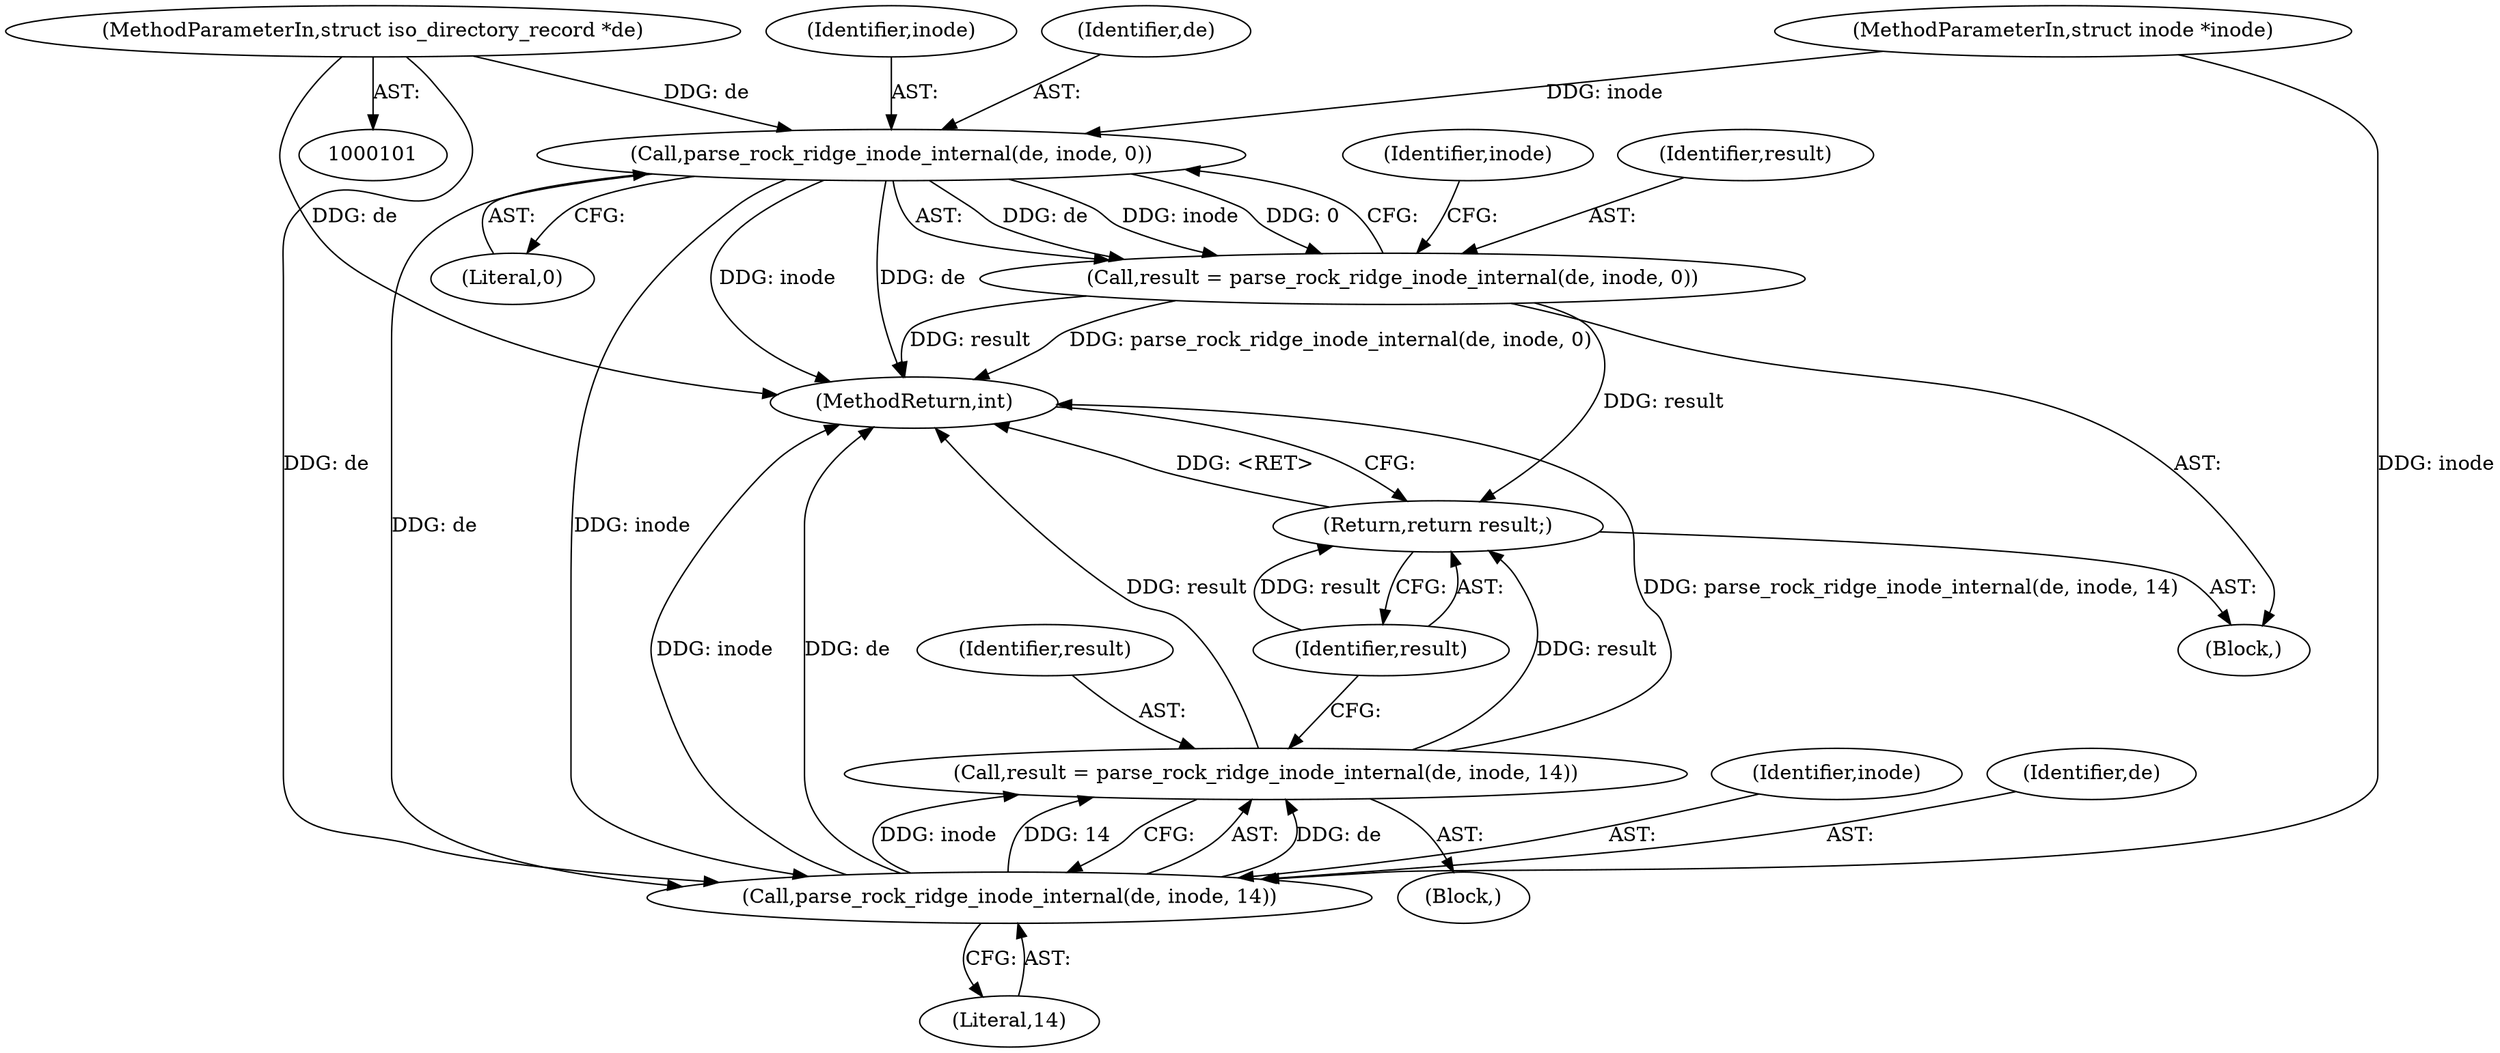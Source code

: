 digraph "1_linux_410dd3cf4c9b36f27ed4542ee18b1af5e68645a4_1@pointer" {
"1000102" [label="(MethodParameterIn,struct iso_directory_record *de)"];
"1000108" [label="(Call,parse_rock_ridge_inode_internal(de, inode, 0))"];
"1000106" [label="(Call,result = parse_rock_ridge_inode_internal(de, inode, 0))"];
"1000138" [label="(Return,return result;)"];
"1000134" [label="(Call,parse_rock_ridge_inode_internal(de, inode, 14))"];
"1000132" [label="(Call,result = parse_rock_ridge_inode_internal(de, inode, 14))"];
"1000136" [label="(Identifier,inode)"];
"1000104" [label="(Block,)"];
"1000135" [label="(Identifier,de)"];
"1000133" [label="(Identifier,result)"];
"1000103" [label="(MethodParameterIn,struct inode *inode)"];
"1000134" [label="(Call,parse_rock_ridge_inode_internal(de, inode, 14))"];
"1000138" [label="(Return,return result;)"];
"1000110" [label="(Identifier,inode)"];
"1000111" [label="(Literal,0)"];
"1000108" [label="(Call,parse_rock_ridge_inode_internal(de, inode, 0))"];
"1000131" [label="(Block,)"];
"1000106" [label="(Call,result = parse_rock_ridge_inode_internal(de, inode, 0))"];
"1000139" [label="(Identifier,result)"];
"1000140" [label="(MethodReturn,int)"];
"1000137" [label="(Literal,14)"];
"1000102" [label="(MethodParameterIn,struct iso_directory_record *de)"];
"1000107" [label="(Identifier,result)"];
"1000118" [label="(Identifier,inode)"];
"1000109" [label="(Identifier,de)"];
"1000132" [label="(Call,result = parse_rock_ridge_inode_internal(de, inode, 14))"];
"1000102" -> "1000101"  [label="AST: "];
"1000102" -> "1000140"  [label="DDG: de"];
"1000102" -> "1000108"  [label="DDG: de"];
"1000102" -> "1000134"  [label="DDG: de"];
"1000108" -> "1000106"  [label="AST: "];
"1000108" -> "1000111"  [label="CFG: "];
"1000109" -> "1000108"  [label="AST: "];
"1000110" -> "1000108"  [label="AST: "];
"1000111" -> "1000108"  [label="AST: "];
"1000106" -> "1000108"  [label="CFG: "];
"1000108" -> "1000140"  [label="DDG: inode"];
"1000108" -> "1000140"  [label="DDG: de"];
"1000108" -> "1000106"  [label="DDG: de"];
"1000108" -> "1000106"  [label="DDG: inode"];
"1000108" -> "1000106"  [label="DDG: 0"];
"1000103" -> "1000108"  [label="DDG: inode"];
"1000108" -> "1000134"  [label="DDG: de"];
"1000108" -> "1000134"  [label="DDG: inode"];
"1000106" -> "1000104"  [label="AST: "];
"1000107" -> "1000106"  [label="AST: "];
"1000118" -> "1000106"  [label="CFG: "];
"1000106" -> "1000140"  [label="DDG: parse_rock_ridge_inode_internal(de, inode, 0)"];
"1000106" -> "1000140"  [label="DDG: result"];
"1000106" -> "1000138"  [label="DDG: result"];
"1000138" -> "1000104"  [label="AST: "];
"1000138" -> "1000139"  [label="CFG: "];
"1000139" -> "1000138"  [label="AST: "];
"1000140" -> "1000138"  [label="CFG: "];
"1000138" -> "1000140"  [label="DDG: <RET>"];
"1000139" -> "1000138"  [label="DDG: result"];
"1000132" -> "1000138"  [label="DDG: result"];
"1000134" -> "1000132"  [label="AST: "];
"1000134" -> "1000137"  [label="CFG: "];
"1000135" -> "1000134"  [label="AST: "];
"1000136" -> "1000134"  [label="AST: "];
"1000137" -> "1000134"  [label="AST: "];
"1000132" -> "1000134"  [label="CFG: "];
"1000134" -> "1000140"  [label="DDG: inode"];
"1000134" -> "1000140"  [label="DDG: de"];
"1000134" -> "1000132"  [label="DDG: de"];
"1000134" -> "1000132"  [label="DDG: inode"];
"1000134" -> "1000132"  [label="DDG: 14"];
"1000103" -> "1000134"  [label="DDG: inode"];
"1000132" -> "1000131"  [label="AST: "];
"1000133" -> "1000132"  [label="AST: "];
"1000139" -> "1000132"  [label="CFG: "];
"1000132" -> "1000140"  [label="DDG: parse_rock_ridge_inode_internal(de, inode, 14)"];
"1000132" -> "1000140"  [label="DDG: result"];
}
